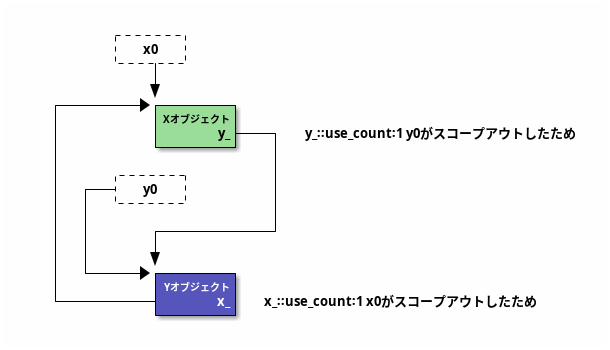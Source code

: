 @startditaa
  
         +-=----+
         |  x0  |
         +---+--+
             |
             V
   +-------->+-------+
   |         |Xオブジェクト|
   |         |cGRE y_+---+ y_꞉꞉use_count꞉1 y0がスコープアウトしたため
   |         +-------+   |
   |                     |
   |     +-=----+        |
   |  +--+  y0  |        |
   |  |  +------+        |
   |  |                  |
   |  |      +-----------+
   |  |      |
   |  |      V                  
   |  +----->+-------+
   |         |Yオブジェクト|
   +---------+cBLU x_| x_꞉꞉use_count꞉1 x0がスコープアウトしたため
             +-------+

@endditaa



